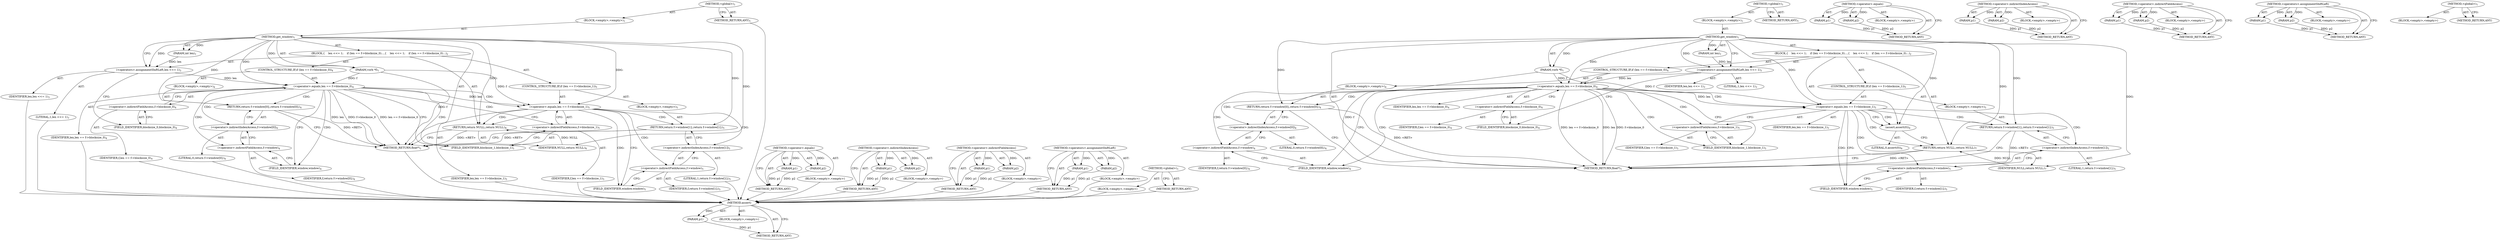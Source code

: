 digraph "&lt;global&gt;" {
vulnerable_86 [label=<(METHOD,assert)>];
vulnerable_87 [label=<(PARAM,p1)>];
vulnerable_88 [label=<(BLOCK,&lt;empty&gt;,&lt;empty&gt;)>];
vulnerable_89 [label=<(METHOD_RETURN,ANY)>];
vulnerable_6 [label=<(METHOD,&lt;global&gt;)<SUB>1</SUB>>];
vulnerable_7 [label=<(BLOCK,&lt;empty&gt;,&lt;empty&gt;)<SUB>1</SUB>>];
vulnerable_8 [label=<(METHOD,get_window)<SUB>1</SUB>>];
vulnerable_9 [label=<(PARAM,vorb *f)<SUB>1</SUB>>];
vulnerable_10 [label=<(PARAM,int len)<SUB>1</SUB>>];
vulnerable_11 [label=<(BLOCK,{
    len &lt;&lt;= 1;
    if (len == f-&gt;blocksize_0)...,{
    len &lt;&lt;= 1;
    if (len == f-&gt;blocksize_0)...)<SUB>2</SUB>>];
vulnerable_12 [label=<(&lt;operators&gt;.assignmentShiftLeft,len &lt;&lt;= 1)<SUB>3</SUB>>];
vulnerable_13 [label=<(IDENTIFIER,len,len &lt;&lt;= 1)<SUB>3</SUB>>];
vulnerable_14 [label=<(LITERAL,1,len &lt;&lt;= 1)<SUB>3</SUB>>];
vulnerable_15 [label=<(CONTROL_STRUCTURE,IF,if (len == f-&gt;blocksize_0))<SUB>4</SUB>>];
vulnerable_16 [label=<(&lt;operator&gt;.equals,len == f-&gt;blocksize_0)<SUB>4</SUB>>];
vulnerable_17 [label=<(IDENTIFIER,len,len == f-&gt;blocksize_0)<SUB>4</SUB>>];
vulnerable_18 [label=<(&lt;operator&gt;.indirectFieldAccess,f-&gt;blocksize_0)<SUB>4</SUB>>];
vulnerable_19 [label=<(IDENTIFIER,f,len == f-&gt;blocksize_0)<SUB>4</SUB>>];
vulnerable_20 [label=<(FIELD_IDENTIFIER,blocksize_0,blocksize_0)<SUB>4</SUB>>];
vulnerable_21 [label=<(BLOCK,&lt;empty&gt;,&lt;empty&gt;)<SUB>4</SUB>>];
vulnerable_22 [label=<(RETURN,return f-&gt;window[0];,return f-&gt;window[0];)<SUB>4</SUB>>];
vulnerable_23 [label=<(&lt;operator&gt;.indirectIndexAccess,f-&gt;window[0])<SUB>4</SUB>>];
vulnerable_24 [label=<(&lt;operator&gt;.indirectFieldAccess,f-&gt;window)<SUB>4</SUB>>];
vulnerable_25 [label=<(IDENTIFIER,f,return f-&gt;window[0];)<SUB>4</SUB>>];
vulnerable_26 [label=<(FIELD_IDENTIFIER,window,window)<SUB>4</SUB>>];
vulnerable_27 [label=<(LITERAL,0,return f-&gt;window[0];)<SUB>4</SUB>>];
vulnerable_28 [label=<(CONTROL_STRUCTURE,IF,if (len == f-&gt;blocksize_1))<SUB>5</SUB>>];
vulnerable_29 [label=<(&lt;operator&gt;.equals,len == f-&gt;blocksize_1)<SUB>5</SUB>>];
vulnerable_30 [label=<(IDENTIFIER,len,len == f-&gt;blocksize_1)<SUB>5</SUB>>];
vulnerable_31 [label=<(&lt;operator&gt;.indirectFieldAccess,f-&gt;blocksize_1)<SUB>5</SUB>>];
vulnerable_32 [label=<(IDENTIFIER,f,len == f-&gt;blocksize_1)<SUB>5</SUB>>];
vulnerable_33 [label=<(FIELD_IDENTIFIER,blocksize_1,blocksize_1)<SUB>5</SUB>>];
vulnerable_34 [label=<(BLOCK,&lt;empty&gt;,&lt;empty&gt;)<SUB>5</SUB>>];
vulnerable_35 [label=<(RETURN,return f-&gt;window[1];,return f-&gt;window[1];)<SUB>5</SUB>>];
vulnerable_36 [label=<(&lt;operator&gt;.indirectIndexAccess,f-&gt;window[1])<SUB>5</SUB>>];
vulnerable_37 [label=<(&lt;operator&gt;.indirectFieldAccess,f-&gt;window)<SUB>5</SUB>>];
vulnerable_38 [label=<(IDENTIFIER,f,return f-&gt;window[1];)<SUB>5</SUB>>];
vulnerable_39 [label=<(FIELD_IDENTIFIER,window,window)<SUB>5</SUB>>];
vulnerable_40 [label=<(LITERAL,1,return f-&gt;window[1];)<SUB>5</SUB>>];
vulnerable_41 [label=<(assert,assert(0))<SUB>6</SUB>>];
vulnerable_42 [label=<(LITERAL,0,assert(0))<SUB>6</SUB>>];
vulnerable_43 [label=<(RETURN,return NULL;,return NULL;)<SUB>7</SUB>>];
vulnerable_44 [label=<(IDENTIFIER,NULL,return NULL;)<SUB>7</SUB>>];
vulnerable_45 [label=<(METHOD_RETURN,float*)<SUB>1</SUB>>];
vulnerable_47 [label=<(METHOD_RETURN,ANY)<SUB>1</SUB>>];
vulnerable_71 [label=<(METHOD,&lt;operator&gt;.equals)>];
vulnerable_72 [label=<(PARAM,p1)>];
vulnerable_73 [label=<(PARAM,p2)>];
vulnerable_74 [label=<(BLOCK,&lt;empty&gt;,&lt;empty&gt;)>];
vulnerable_75 [label=<(METHOD_RETURN,ANY)>];
vulnerable_81 [label=<(METHOD,&lt;operator&gt;.indirectIndexAccess)>];
vulnerable_82 [label=<(PARAM,p1)>];
vulnerable_83 [label=<(PARAM,p2)>];
vulnerable_84 [label=<(BLOCK,&lt;empty&gt;,&lt;empty&gt;)>];
vulnerable_85 [label=<(METHOD_RETURN,ANY)>];
vulnerable_76 [label=<(METHOD,&lt;operator&gt;.indirectFieldAccess)>];
vulnerable_77 [label=<(PARAM,p1)>];
vulnerable_78 [label=<(PARAM,p2)>];
vulnerable_79 [label=<(BLOCK,&lt;empty&gt;,&lt;empty&gt;)>];
vulnerable_80 [label=<(METHOD_RETURN,ANY)>];
vulnerable_66 [label=<(METHOD,&lt;operators&gt;.assignmentShiftLeft)>];
vulnerable_67 [label=<(PARAM,p1)>];
vulnerable_68 [label=<(PARAM,p2)>];
vulnerable_69 [label=<(BLOCK,&lt;empty&gt;,&lt;empty&gt;)>];
vulnerable_70 [label=<(METHOD_RETURN,ANY)>];
vulnerable_60 [label=<(METHOD,&lt;global&gt;)<SUB>1</SUB>>];
vulnerable_61 [label=<(BLOCK,&lt;empty&gt;,&lt;empty&gt;)>];
vulnerable_62 [label=<(METHOD_RETURN,ANY)>];
fixed_6 [label=<(METHOD,&lt;global&gt;)<SUB>1</SUB>>];
fixed_7 [label=<(BLOCK,&lt;empty&gt;,&lt;empty&gt;)<SUB>1</SUB>>];
fixed_8 [label=<(METHOD,get_window)<SUB>1</SUB>>];
fixed_9 [label=<(PARAM,vorb *f)<SUB>1</SUB>>];
fixed_10 [label=<(PARAM,int len)<SUB>1</SUB>>];
fixed_11 [label=<(BLOCK,{
    len &lt;&lt;= 1;
    if (len == f-&gt;blocksize_0)...,{
    len &lt;&lt;= 1;
    if (len == f-&gt;blocksize_0)...)<SUB>2</SUB>>];
fixed_12 [label=<(&lt;operators&gt;.assignmentShiftLeft,len &lt;&lt;= 1)<SUB>3</SUB>>];
fixed_13 [label=<(IDENTIFIER,len,len &lt;&lt;= 1)<SUB>3</SUB>>];
fixed_14 [label=<(LITERAL,1,len &lt;&lt;= 1)<SUB>3</SUB>>];
fixed_15 [label=<(CONTROL_STRUCTURE,IF,if (len == f-&gt;blocksize_0))<SUB>4</SUB>>];
fixed_16 [label=<(&lt;operator&gt;.equals,len == f-&gt;blocksize_0)<SUB>4</SUB>>];
fixed_17 [label=<(IDENTIFIER,len,len == f-&gt;blocksize_0)<SUB>4</SUB>>];
fixed_18 [label=<(&lt;operator&gt;.indirectFieldAccess,f-&gt;blocksize_0)<SUB>4</SUB>>];
fixed_19 [label=<(IDENTIFIER,f,len == f-&gt;blocksize_0)<SUB>4</SUB>>];
fixed_20 [label=<(FIELD_IDENTIFIER,blocksize_0,blocksize_0)<SUB>4</SUB>>];
fixed_21 [label=<(BLOCK,&lt;empty&gt;,&lt;empty&gt;)<SUB>4</SUB>>];
fixed_22 [label=<(RETURN,return f-&gt;window[0];,return f-&gt;window[0];)<SUB>4</SUB>>];
fixed_23 [label=<(&lt;operator&gt;.indirectIndexAccess,f-&gt;window[0])<SUB>4</SUB>>];
fixed_24 [label=<(&lt;operator&gt;.indirectFieldAccess,f-&gt;window)<SUB>4</SUB>>];
fixed_25 [label=<(IDENTIFIER,f,return f-&gt;window[0];)<SUB>4</SUB>>];
fixed_26 [label=<(FIELD_IDENTIFIER,window,window)<SUB>4</SUB>>];
fixed_27 [label=<(LITERAL,0,return f-&gt;window[0];)<SUB>4</SUB>>];
fixed_28 [label=<(CONTROL_STRUCTURE,IF,if (len == f-&gt;blocksize_1))<SUB>5</SUB>>];
fixed_29 [label=<(&lt;operator&gt;.equals,len == f-&gt;blocksize_1)<SUB>5</SUB>>];
fixed_30 [label=<(IDENTIFIER,len,len == f-&gt;blocksize_1)<SUB>5</SUB>>];
fixed_31 [label=<(&lt;operator&gt;.indirectFieldAccess,f-&gt;blocksize_1)<SUB>5</SUB>>];
fixed_32 [label=<(IDENTIFIER,f,len == f-&gt;blocksize_1)<SUB>5</SUB>>];
fixed_33 [label=<(FIELD_IDENTIFIER,blocksize_1,blocksize_1)<SUB>5</SUB>>];
fixed_34 [label=<(BLOCK,&lt;empty&gt;,&lt;empty&gt;)<SUB>5</SUB>>];
fixed_35 [label=<(RETURN,return f-&gt;window[1];,return f-&gt;window[1];)<SUB>5</SUB>>];
fixed_36 [label=<(&lt;operator&gt;.indirectIndexAccess,f-&gt;window[1])<SUB>5</SUB>>];
fixed_37 [label=<(&lt;operator&gt;.indirectFieldAccess,f-&gt;window)<SUB>5</SUB>>];
fixed_38 [label=<(IDENTIFIER,f,return f-&gt;window[1];)<SUB>5</SUB>>];
fixed_39 [label=<(FIELD_IDENTIFIER,window,window)<SUB>5</SUB>>];
fixed_40 [label=<(LITERAL,1,return f-&gt;window[1];)<SUB>5</SUB>>];
fixed_41 [label=<(RETURN,return NULL;,return NULL;)<SUB>6</SUB>>];
fixed_42 [label=<(IDENTIFIER,NULL,return NULL;)<SUB>6</SUB>>];
fixed_43 [label=<(METHOD_RETURN,float*)<SUB>1</SUB>>];
fixed_45 [label=<(METHOD_RETURN,ANY)<SUB>1</SUB>>];
fixed_69 [label=<(METHOD,&lt;operator&gt;.equals)>];
fixed_70 [label=<(PARAM,p1)>];
fixed_71 [label=<(PARAM,p2)>];
fixed_72 [label=<(BLOCK,&lt;empty&gt;,&lt;empty&gt;)>];
fixed_73 [label=<(METHOD_RETURN,ANY)>];
fixed_79 [label=<(METHOD,&lt;operator&gt;.indirectIndexAccess)>];
fixed_80 [label=<(PARAM,p1)>];
fixed_81 [label=<(PARAM,p2)>];
fixed_82 [label=<(BLOCK,&lt;empty&gt;,&lt;empty&gt;)>];
fixed_83 [label=<(METHOD_RETURN,ANY)>];
fixed_74 [label=<(METHOD,&lt;operator&gt;.indirectFieldAccess)>];
fixed_75 [label=<(PARAM,p1)>];
fixed_76 [label=<(PARAM,p2)>];
fixed_77 [label=<(BLOCK,&lt;empty&gt;,&lt;empty&gt;)>];
fixed_78 [label=<(METHOD_RETURN,ANY)>];
fixed_64 [label=<(METHOD,&lt;operators&gt;.assignmentShiftLeft)>];
fixed_65 [label=<(PARAM,p1)>];
fixed_66 [label=<(PARAM,p2)>];
fixed_67 [label=<(BLOCK,&lt;empty&gt;,&lt;empty&gt;)>];
fixed_68 [label=<(METHOD_RETURN,ANY)>];
fixed_58 [label=<(METHOD,&lt;global&gt;)<SUB>1</SUB>>];
fixed_59 [label=<(BLOCK,&lt;empty&gt;,&lt;empty&gt;)>];
fixed_60 [label=<(METHOD_RETURN,ANY)>];
vulnerable_86 -> vulnerable_87  [key=0, label="AST: "];
vulnerable_86 -> vulnerable_87  [key=1, label="DDG: "];
vulnerable_86 -> vulnerable_88  [key=0, label="AST: "];
vulnerable_86 -> vulnerable_89  [key=0, label="AST: "];
vulnerable_86 -> vulnerable_89  [key=1, label="CFG: "];
vulnerable_87 -> vulnerable_89  [key=0, label="DDG: p1"];
vulnerable_6 -> vulnerable_7  [key=0, label="AST: "];
vulnerable_6 -> vulnerable_47  [key=0, label="AST: "];
vulnerable_6 -> vulnerable_47  [key=1, label="CFG: "];
vulnerable_7 -> vulnerable_8  [key=0, label="AST: "];
vulnerable_8 -> vulnerable_9  [key=0, label="AST: "];
vulnerable_8 -> vulnerable_9  [key=1, label="DDG: "];
vulnerable_8 -> vulnerable_10  [key=0, label="AST: "];
vulnerable_8 -> vulnerable_10  [key=1, label="DDG: "];
vulnerable_8 -> vulnerable_11  [key=0, label="AST: "];
vulnerable_8 -> vulnerable_45  [key=0, label="AST: "];
vulnerable_8 -> vulnerable_12  [key=0, label="CFG: "];
vulnerable_8 -> vulnerable_12  [key=1, label="DDG: "];
vulnerable_8 -> vulnerable_43  [key=0, label="DDG: "];
vulnerable_8 -> vulnerable_41  [key=0, label="DDG: "];
vulnerable_8 -> vulnerable_44  [key=0, label="DDG: "];
vulnerable_8 -> vulnerable_16  [key=0, label="DDG: "];
vulnerable_8 -> vulnerable_22  [key=0, label="DDG: "];
vulnerable_8 -> vulnerable_29  [key=0, label="DDG: "];
vulnerable_8 -> vulnerable_35  [key=0, label="DDG: "];
vulnerable_9 -> vulnerable_45  [key=0, label="DDG: f"];
vulnerable_9 -> vulnerable_16  [key=0, label="DDG: f"];
vulnerable_9 -> vulnerable_29  [key=0, label="DDG: f"];
vulnerable_10 -> vulnerable_12  [key=0, label="DDG: len"];
vulnerable_11 -> vulnerable_12  [key=0, label="AST: "];
vulnerable_11 -> vulnerable_15  [key=0, label="AST: "];
vulnerable_11 -> vulnerable_28  [key=0, label="AST: "];
vulnerable_11 -> vulnerable_41  [key=0, label="AST: "];
vulnerable_11 -> vulnerable_43  [key=0, label="AST: "];
vulnerable_12 -> vulnerable_13  [key=0, label="AST: "];
vulnerable_12 -> vulnerable_14  [key=0, label="AST: "];
vulnerable_12 -> vulnerable_20  [key=0, label="CFG: "];
vulnerable_12 -> vulnerable_16  [key=0, label="DDG: len"];
vulnerable_15 -> vulnerable_16  [key=0, label="AST: "];
vulnerable_15 -> vulnerable_21  [key=0, label="AST: "];
vulnerable_16 -> vulnerable_17  [key=0, label="AST: "];
vulnerable_16 -> vulnerable_18  [key=0, label="AST: "];
vulnerable_16 -> vulnerable_26  [key=0, label="CFG: "];
vulnerable_16 -> vulnerable_26  [key=1, label="CDG: "];
vulnerable_16 -> vulnerable_33  [key=0, label="CFG: "];
vulnerable_16 -> vulnerable_33  [key=1, label="CDG: "];
vulnerable_16 -> vulnerable_45  [key=0, label="DDG: len"];
vulnerable_16 -> vulnerable_45  [key=1, label="DDG: f-&gt;blocksize_0"];
vulnerable_16 -> vulnerable_45  [key=2, label="DDG: len == f-&gt;blocksize_0"];
vulnerable_16 -> vulnerable_29  [key=0, label="DDG: len"];
vulnerable_16 -> vulnerable_29  [key=1, label="CDG: "];
vulnerable_16 -> vulnerable_24  [key=0, label="CDG: "];
vulnerable_16 -> vulnerable_23  [key=0, label="CDG: "];
vulnerable_16 -> vulnerable_22  [key=0, label="CDG: "];
vulnerable_16 -> vulnerable_31  [key=0, label="CDG: "];
vulnerable_18 -> vulnerable_19  [key=0, label="AST: "];
vulnerable_18 -> vulnerable_20  [key=0, label="AST: "];
vulnerable_18 -> vulnerable_16  [key=0, label="CFG: "];
vulnerable_20 -> vulnerable_18  [key=0, label="CFG: "];
vulnerable_21 -> vulnerable_22  [key=0, label="AST: "];
vulnerable_22 -> vulnerable_23  [key=0, label="AST: "];
vulnerable_22 -> vulnerable_45  [key=0, label="CFG: "];
vulnerable_22 -> vulnerable_45  [key=1, label="DDG: &lt;RET&gt;"];
vulnerable_23 -> vulnerable_24  [key=0, label="AST: "];
vulnerable_23 -> vulnerable_27  [key=0, label="AST: "];
vulnerable_23 -> vulnerable_22  [key=0, label="CFG: "];
vulnerable_24 -> vulnerable_25  [key=0, label="AST: "];
vulnerable_24 -> vulnerable_26  [key=0, label="AST: "];
vulnerable_24 -> vulnerable_23  [key=0, label="CFG: "];
vulnerable_26 -> vulnerable_24  [key=0, label="CFG: "];
vulnerable_28 -> vulnerable_29  [key=0, label="AST: "];
vulnerable_28 -> vulnerable_34  [key=0, label="AST: "];
vulnerable_29 -> vulnerable_30  [key=0, label="AST: "];
vulnerable_29 -> vulnerable_31  [key=0, label="AST: "];
vulnerable_29 -> vulnerable_39  [key=0, label="CFG: "];
vulnerable_29 -> vulnerable_39  [key=1, label="CDG: "];
vulnerable_29 -> vulnerable_41  [key=0, label="CFG: "];
vulnerable_29 -> vulnerable_41  [key=1, label="CDG: "];
vulnerable_29 -> vulnerable_36  [key=0, label="CDG: "];
vulnerable_29 -> vulnerable_35  [key=0, label="CDG: "];
vulnerable_29 -> vulnerable_37  [key=0, label="CDG: "];
vulnerable_29 -> vulnerable_43  [key=0, label="CDG: "];
vulnerable_31 -> vulnerable_32  [key=0, label="AST: "];
vulnerable_31 -> vulnerable_33  [key=0, label="AST: "];
vulnerable_31 -> vulnerable_29  [key=0, label="CFG: "];
vulnerable_33 -> vulnerable_31  [key=0, label="CFG: "];
vulnerable_34 -> vulnerable_35  [key=0, label="AST: "];
vulnerable_35 -> vulnerable_36  [key=0, label="AST: "];
vulnerable_35 -> vulnerable_45  [key=0, label="CFG: "];
vulnerable_35 -> vulnerable_45  [key=1, label="DDG: &lt;RET&gt;"];
vulnerable_36 -> vulnerable_37  [key=0, label="AST: "];
vulnerable_36 -> vulnerable_40  [key=0, label="AST: "];
vulnerable_36 -> vulnerable_35  [key=0, label="CFG: "];
vulnerable_37 -> vulnerable_38  [key=0, label="AST: "];
vulnerable_37 -> vulnerable_39  [key=0, label="AST: "];
vulnerable_37 -> vulnerable_36  [key=0, label="CFG: "];
vulnerable_39 -> vulnerable_37  [key=0, label="CFG: "];
vulnerable_41 -> vulnerable_42  [key=0, label="AST: "];
vulnerable_41 -> vulnerable_43  [key=0, label="CFG: "];
vulnerable_43 -> vulnerable_44  [key=0, label="AST: "];
vulnerable_43 -> vulnerable_45  [key=0, label="CFG: "];
vulnerable_43 -> vulnerable_45  [key=1, label="DDG: &lt;RET&gt;"];
vulnerable_44 -> vulnerable_43  [key=0, label="DDG: NULL"];
vulnerable_71 -> vulnerable_72  [key=0, label="AST: "];
vulnerable_71 -> vulnerable_72  [key=1, label="DDG: "];
vulnerable_71 -> vulnerable_74  [key=0, label="AST: "];
vulnerable_71 -> vulnerable_73  [key=0, label="AST: "];
vulnerable_71 -> vulnerable_73  [key=1, label="DDG: "];
vulnerable_71 -> vulnerable_75  [key=0, label="AST: "];
vulnerable_71 -> vulnerable_75  [key=1, label="CFG: "];
vulnerable_72 -> vulnerable_75  [key=0, label="DDG: p1"];
vulnerable_73 -> vulnerable_75  [key=0, label="DDG: p2"];
vulnerable_81 -> vulnerable_82  [key=0, label="AST: "];
vulnerable_81 -> vulnerable_82  [key=1, label="DDG: "];
vulnerable_81 -> vulnerable_84  [key=0, label="AST: "];
vulnerable_81 -> vulnerable_83  [key=0, label="AST: "];
vulnerable_81 -> vulnerable_83  [key=1, label="DDG: "];
vulnerable_81 -> vulnerable_85  [key=0, label="AST: "];
vulnerable_81 -> vulnerable_85  [key=1, label="CFG: "];
vulnerable_82 -> vulnerable_85  [key=0, label="DDG: p1"];
vulnerable_83 -> vulnerable_85  [key=0, label="DDG: p2"];
vulnerable_76 -> vulnerable_77  [key=0, label="AST: "];
vulnerable_76 -> vulnerable_77  [key=1, label="DDG: "];
vulnerable_76 -> vulnerable_79  [key=0, label="AST: "];
vulnerable_76 -> vulnerable_78  [key=0, label="AST: "];
vulnerable_76 -> vulnerable_78  [key=1, label="DDG: "];
vulnerable_76 -> vulnerable_80  [key=0, label="AST: "];
vulnerable_76 -> vulnerable_80  [key=1, label="CFG: "];
vulnerable_77 -> vulnerable_80  [key=0, label="DDG: p1"];
vulnerable_78 -> vulnerable_80  [key=0, label="DDG: p2"];
vulnerable_66 -> vulnerable_67  [key=0, label="AST: "];
vulnerable_66 -> vulnerable_67  [key=1, label="DDG: "];
vulnerable_66 -> vulnerable_69  [key=0, label="AST: "];
vulnerable_66 -> vulnerable_68  [key=0, label="AST: "];
vulnerable_66 -> vulnerable_68  [key=1, label="DDG: "];
vulnerable_66 -> vulnerable_70  [key=0, label="AST: "];
vulnerable_66 -> vulnerable_70  [key=1, label="CFG: "];
vulnerable_67 -> vulnerable_70  [key=0, label="DDG: p1"];
vulnerable_68 -> vulnerable_70  [key=0, label="DDG: p2"];
vulnerable_60 -> vulnerable_61  [key=0, label="AST: "];
vulnerable_60 -> vulnerable_62  [key=0, label="AST: "];
vulnerable_60 -> vulnerable_62  [key=1, label="CFG: "];
fixed_6 -> fixed_7  [key=0, label="AST: "];
fixed_6 -> fixed_45  [key=0, label="AST: "];
fixed_6 -> fixed_45  [key=1, label="CFG: "];
fixed_7 -> fixed_8  [key=0, label="AST: "];
fixed_8 -> fixed_9  [key=0, label="AST: "];
fixed_8 -> fixed_9  [key=1, label="DDG: "];
fixed_8 -> fixed_10  [key=0, label="AST: "];
fixed_8 -> fixed_10  [key=1, label="DDG: "];
fixed_8 -> fixed_11  [key=0, label="AST: "];
fixed_8 -> fixed_43  [key=0, label="AST: "];
fixed_8 -> fixed_12  [key=0, label="CFG: "];
fixed_8 -> fixed_12  [key=1, label="DDG: "];
fixed_8 -> fixed_41  [key=0, label="DDG: "];
fixed_8 -> fixed_42  [key=0, label="DDG: "];
fixed_8 -> fixed_16  [key=0, label="DDG: "];
fixed_8 -> fixed_22  [key=0, label="DDG: "];
fixed_8 -> fixed_29  [key=0, label="DDG: "];
fixed_8 -> fixed_35  [key=0, label="DDG: "];
fixed_9 -> fixed_43  [key=0, label="DDG: f"];
fixed_9 -> fixed_16  [key=0, label="DDG: f"];
fixed_9 -> fixed_29  [key=0, label="DDG: f"];
fixed_10 -> fixed_12  [key=0, label="DDG: len"];
fixed_11 -> fixed_12  [key=0, label="AST: "];
fixed_11 -> fixed_15  [key=0, label="AST: "];
fixed_11 -> fixed_28  [key=0, label="AST: "];
fixed_11 -> fixed_41  [key=0, label="AST: "];
fixed_12 -> fixed_13  [key=0, label="AST: "];
fixed_12 -> fixed_14  [key=0, label="AST: "];
fixed_12 -> fixed_20  [key=0, label="CFG: "];
fixed_12 -> fixed_16  [key=0, label="DDG: len"];
fixed_13 -> vulnerable_86  [key=0];
fixed_14 -> vulnerable_86  [key=0];
fixed_15 -> fixed_16  [key=0, label="AST: "];
fixed_15 -> fixed_21  [key=0, label="AST: "];
fixed_16 -> fixed_17  [key=0, label="AST: "];
fixed_16 -> fixed_18  [key=0, label="AST: "];
fixed_16 -> fixed_26  [key=0, label="CFG: "];
fixed_16 -> fixed_26  [key=1, label="CDG: "];
fixed_16 -> fixed_33  [key=0, label="CFG: "];
fixed_16 -> fixed_33  [key=1, label="CDG: "];
fixed_16 -> fixed_43  [key=0, label="DDG: len"];
fixed_16 -> fixed_43  [key=1, label="DDG: f-&gt;blocksize_0"];
fixed_16 -> fixed_43  [key=2, label="DDG: len == f-&gt;blocksize_0"];
fixed_16 -> fixed_29  [key=0, label="DDG: len"];
fixed_16 -> fixed_29  [key=1, label="CDG: "];
fixed_16 -> fixed_24  [key=0, label="CDG: "];
fixed_16 -> fixed_23  [key=0, label="CDG: "];
fixed_16 -> fixed_22  [key=0, label="CDG: "];
fixed_16 -> fixed_31  [key=0, label="CDG: "];
fixed_17 -> vulnerable_86  [key=0];
fixed_18 -> fixed_19  [key=0, label="AST: "];
fixed_18 -> fixed_20  [key=0, label="AST: "];
fixed_18 -> fixed_16  [key=0, label="CFG: "];
fixed_19 -> vulnerable_86  [key=0];
fixed_20 -> fixed_18  [key=0, label="CFG: "];
fixed_21 -> fixed_22  [key=0, label="AST: "];
fixed_22 -> fixed_23  [key=0, label="AST: "];
fixed_22 -> fixed_43  [key=0, label="CFG: "];
fixed_22 -> fixed_43  [key=1, label="DDG: &lt;RET&gt;"];
fixed_23 -> fixed_24  [key=0, label="AST: "];
fixed_23 -> fixed_27  [key=0, label="AST: "];
fixed_23 -> fixed_22  [key=0, label="CFG: "];
fixed_24 -> fixed_25  [key=0, label="AST: "];
fixed_24 -> fixed_26  [key=0, label="AST: "];
fixed_24 -> fixed_23  [key=0, label="CFG: "];
fixed_25 -> vulnerable_86  [key=0];
fixed_26 -> fixed_24  [key=0, label="CFG: "];
fixed_27 -> vulnerable_86  [key=0];
fixed_28 -> fixed_29  [key=0, label="AST: "];
fixed_28 -> fixed_34  [key=0, label="AST: "];
fixed_29 -> fixed_30  [key=0, label="AST: "];
fixed_29 -> fixed_31  [key=0, label="AST: "];
fixed_29 -> fixed_39  [key=0, label="CFG: "];
fixed_29 -> fixed_39  [key=1, label="CDG: "];
fixed_29 -> fixed_41  [key=0, label="CFG: "];
fixed_29 -> fixed_41  [key=1, label="CDG: "];
fixed_29 -> fixed_36  [key=0, label="CDG: "];
fixed_29 -> fixed_35  [key=0, label="CDG: "];
fixed_29 -> fixed_37  [key=0, label="CDG: "];
fixed_30 -> vulnerable_86  [key=0];
fixed_31 -> fixed_32  [key=0, label="AST: "];
fixed_31 -> fixed_33  [key=0, label="AST: "];
fixed_31 -> fixed_29  [key=0, label="CFG: "];
fixed_32 -> vulnerable_86  [key=0];
fixed_33 -> fixed_31  [key=0, label="CFG: "];
fixed_34 -> fixed_35  [key=0, label="AST: "];
fixed_35 -> fixed_36  [key=0, label="AST: "];
fixed_35 -> fixed_43  [key=0, label="CFG: "];
fixed_35 -> fixed_43  [key=1, label="DDG: &lt;RET&gt;"];
fixed_36 -> fixed_37  [key=0, label="AST: "];
fixed_36 -> fixed_40  [key=0, label="AST: "];
fixed_36 -> fixed_35  [key=0, label="CFG: "];
fixed_37 -> fixed_38  [key=0, label="AST: "];
fixed_37 -> fixed_39  [key=0, label="AST: "];
fixed_37 -> fixed_36  [key=0, label="CFG: "];
fixed_38 -> vulnerable_86  [key=0];
fixed_39 -> fixed_37  [key=0, label="CFG: "];
fixed_40 -> vulnerable_86  [key=0];
fixed_41 -> fixed_42  [key=0, label="AST: "];
fixed_41 -> fixed_43  [key=0, label="CFG: "];
fixed_41 -> fixed_43  [key=1, label="DDG: &lt;RET&gt;"];
fixed_42 -> fixed_41  [key=0, label="DDG: NULL"];
fixed_43 -> vulnerable_86  [key=0];
fixed_45 -> vulnerable_86  [key=0];
fixed_69 -> fixed_70  [key=0, label="AST: "];
fixed_69 -> fixed_70  [key=1, label="DDG: "];
fixed_69 -> fixed_72  [key=0, label="AST: "];
fixed_69 -> fixed_71  [key=0, label="AST: "];
fixed_69 -> fixed_71  [key=1, label="DDG: "];
fixed_69 -> fixed_73  [key=0, label="AST: "];
fixed_69 -> fixed_73  [key=1, label="CFG: "];
fixed_70 -> fixed_73  [key=0, label="DDG: p1"];
fixed_71 -> fixed_73  [key=0, label="DDG: p2"];
fixed_72 -> vulnerable_86  [key=0];
fixed_73 -> vulnerable_86  [key=0];
fixed_79 -> fixed_80  [key=0, label="AST: "];
fixed_79 -> fixed_80  [key=1, label="DDG: "];
fixed_79 -> fixed_82  [key=0, label="AST: "];
fixed_79 -> fixed_81  [key=0, label="AST: "];
fixed_79 -> fixed_81  [key=1, label="DDG: "];
fixed_79 -> fixed_83  [key=0, label="AST: "];
fixed_79 -> fixed_83  [key=1, label="CFG: "];
fixed_80 -> fixed_83  [key=0, label="DDG: p1"];
fixed_81 -> fixed_83  [key=0, label="DDG: p2"];
fixed_82 -> vulnerable_86  [key=0];
fixed_83 -> vulnerable_86  [key=0];
fixed_74 -> fixed_75  [key=0, label="AST: "];
fixed_74 -> fixed_75  [key=1, label="DDG: "];
fixed_74 -> fixed_77  [key=0, label="AST: "];
fixed_74 -> fixed_76  [key=0, label="AST: "];
fixed_74 -> fixed_76  [key=1, label="DDG: "];
fixed_74 -> fixed_78  [key=0, label="AST: "];
fixed_74 -> fixed_78  [key=1, label="CFG: "];
fixed_75 -> fixed_78  [key=0, label="DDG: p1"];
fixed_76 -> fixed_78  [key=0, label="DDG: p2"];
fixed_77 -> vulnerable_86  [key=0];
fixed_78 -> vulnerable_86  [key=0];
fixed_64 -> fixed_65  [key=0, label="AST: "];
fixed_64 -> fixed_65  [key=1, label="DDG: "];
fixed_64 -> fixed_67  [key=0, label="AST: "];
fixed_64 -> fixed_66  [key=0, label="AST: "];
fixed_64 -> fixed_66  [key=1, label="DDG: "];
fixed_64 -> fixed_68  [key=0, label="AST: "];
fixed_64 -> fixed_68  [key=1, label="CFG: "];
fixed_65 -> fixed_68  [key=0, label="DDG: p1"];
fixed_66 -> fixed_68  [key=0, label="DDG: p2"];
fixed_67 -> vulnerable_86  [key=0];
fixed_68 -> vulnerable_86  [key=0];
fixed_58 -> fixed_59  [key=0, label="AST: "];
fixed_58 -> fixed_60  [key=0, label="AST: "];
fixed_58 -> fixed_60  [key=1, label="CFG: "];
fixed_59 -> vulnerable_86  [key=0];
fixed_60 -> vulnerable_86  [key=0];
}
